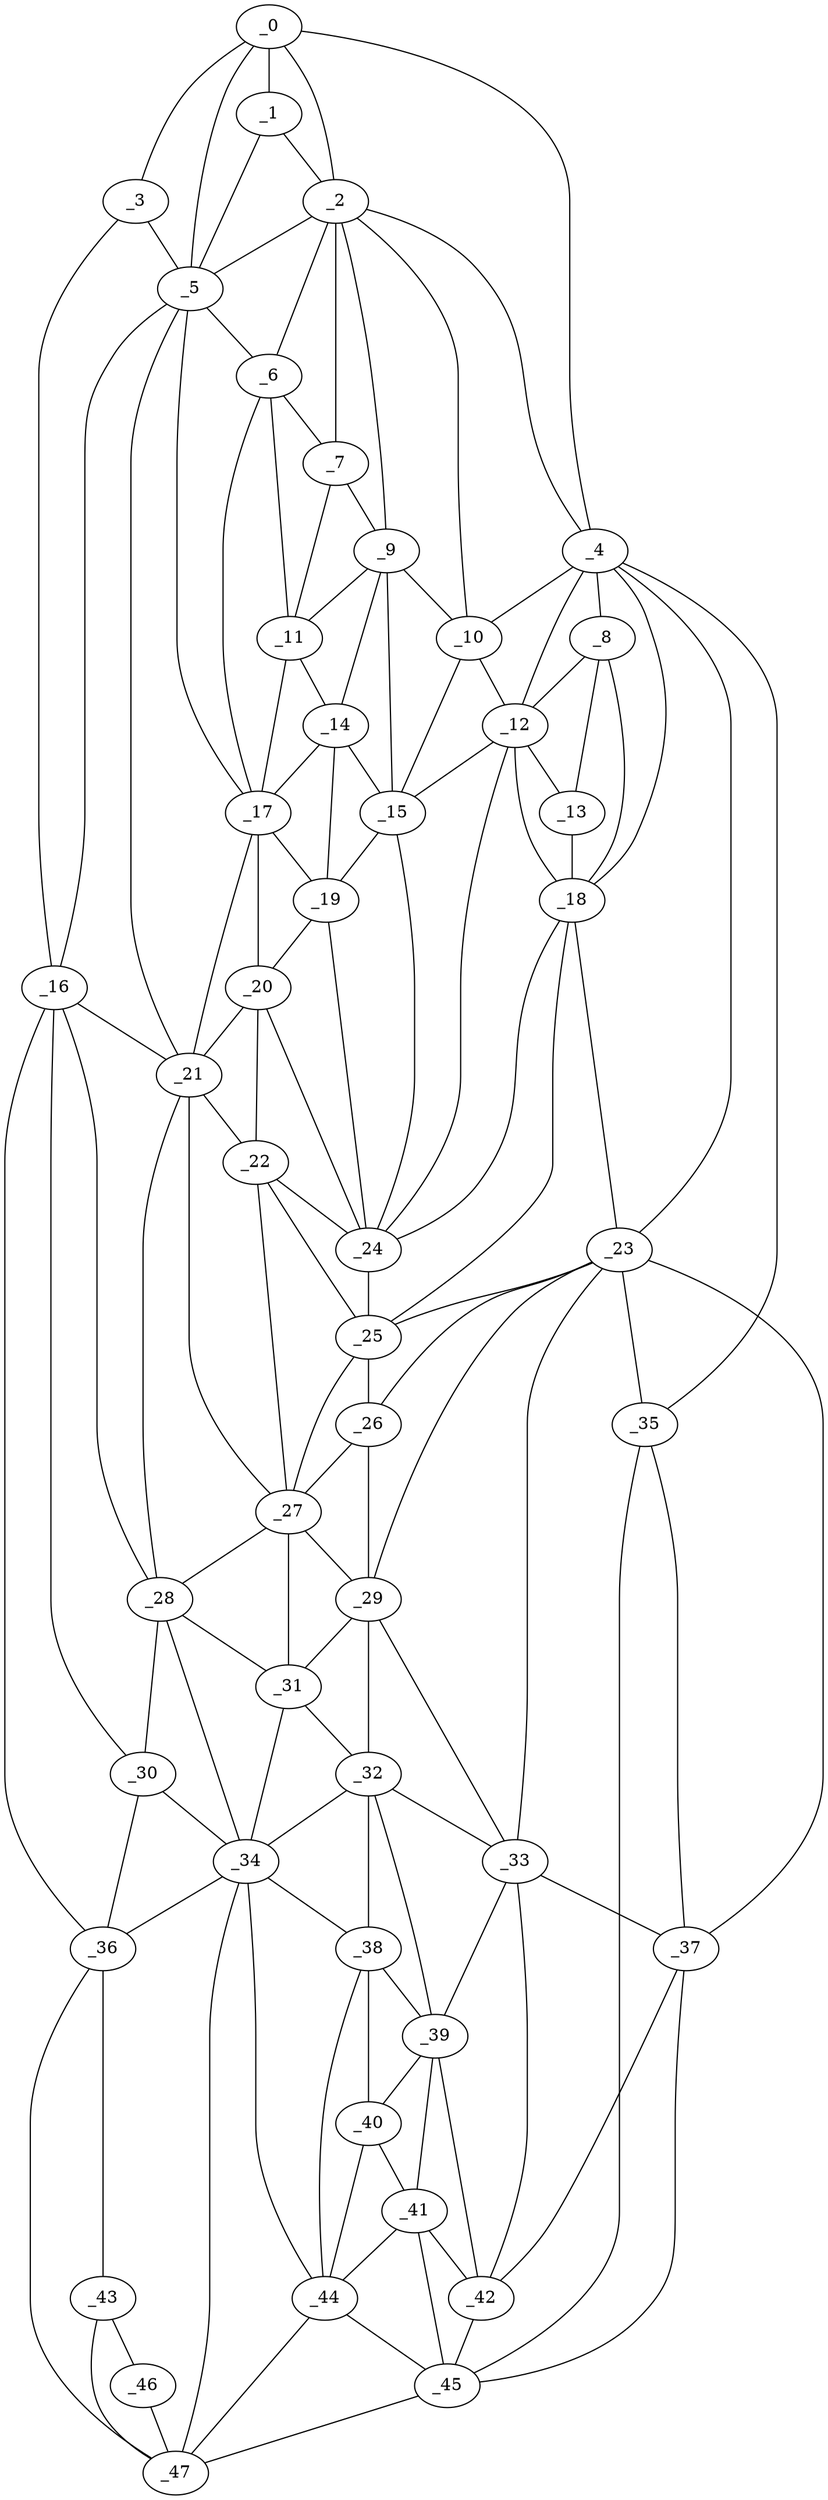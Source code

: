 graph "obj39__30.gxl" {
	_0	 [x=8,
		y=30];
	_1	 [x=9,
		y=36];
	_0 -- _1	 [valence=2];
	_2	 [x=10,
		y=64];
	_0 -- _2	 [valence=1];
	_3	 [x=11,
		y=13];
	_0 -- _3	 [valence=1];
	_4	 [x=12,
		y=102];
	_0 -- _4	 [valence=1];
	_5	 [x=18,
		y=44];
	_0 -- _5	 [valence=1];
	_1 -- _2	 [valence=1];
	_1 -- _5	 [valence=2];
	_2 -- _4	 [valence=2];
	_2 -- _5	 [valence=2];
	_6	 [x=20,
		y=54];
	_2 -- _6	 [valence=2];
	_7	 [x=21,
		y=60];
	_2 -- _7	 [valence=2];
	_9	 [x=23,
		y=69];
	_2 -- _9	 [valence=2];
	_10	 [x=23,
		y=73];
	_2 -- _10	 [valence=2];
	_3 -- _5	 [valence=1];
	_16	 [x=33,
		y=2];
	_3 -- _16	 [valence=1];
	_8	 [x=22,
		y=100];
	_4 -- _8	 [valence=2];
	_4 -- _10	 [valence=2];
	_12	 [x=28,
		y=80];
	_4 -- _12	 [valence=1];
	_18	 [x=36,
		y=101];
	_4 -- _18	 [valence=2];
	_23	 [x=52,
		y=106];
	_4 -- _23	 [valence=2];
	_35	 [x=92,
		y=125];
	_4 -- _35	 [valence=1];
	_5 -- _6	 [valence=1];
	_5 -- _16	 [valence=1];
	_17	 [x=33,
		y=58];
	_5 -- _17	 [valence=2];
	_21	 [x=46,
		y=50];
	_5 -- _21	 [valence=2];
	_6 -- _7	 [valence=2];
	_11	 [x=24,
		y=61];
	_6 -- _11	 [valence=2];
	_6 -- _17	 [valence=2];
	_7 -- _9	 [valence=1];
	_7 -- _11	 [valence=1];
	_8 -- _12	 [valence=2];
	_13	 [x=28,
		y=99];
	_8 -- _13	 [valence=2];
	_8 -- _18	 [valence=2];
	_9 -- _10	 [valence=2];
	_9 -- _11	 [valence=2];
	_14	 [x=30,
		y=64];
	_9 -- _14	 [valence=2];
	_15	 [x=30,
		y=74];
	_9 -- _15	 [valence=1];
	_10 -- _12	 [valence=1];
	_10 -- _15	 [valence=2];
	_11 -- _14	 [valence=1];
	_11 -- _17	 [valence=1];
	_12 -- _13	 [valence=1];
	_12 -- _15	 [valence=2];
	_12 -- _18	 [valence=2];
	_24	 [x=53,
		y=67];
	_12 -- _24	 [valence=2];
	_13 -- _18	 [valence=2];
	_14 -- _15	 [valence=2];
	_14 -- _17	 [valence=2];
	_19	 [x=39,
		y=65];
	_14 -- _19	 [valence=2];
	_15 -- _19	 [valence=1];
	_15 -- _24	 [valence=2];
	_16 -- _21	 [valence=2];
	_28	 [x=66,
		y=31];
	_16 -- _28	 [valence=1];
	_30	 [x=73,
		y=28];
	_16 -- _30	 [valence=2];
	_36	 [x=95,
		y=12];
	_16 -- _36	 [valence=1];
	_17 -- _19	 [valence=1];
	_20	 [x=42,
		y=60];
	_17 -- _20	 [valence=2];
	_17 -- _21	 [valence=1];
	_18 -- _23	 [valence=1];
	_18 -- _24	 [valence=2];
	_25	 [x=56,
		y=68];
	_18 -- _25	 [valence=2];
	_19 -- _20	 [valence=1];
	_19 -- _24	 [valence=2];
	_20 -- _21	 [valence=2];
	_22	 [x=52,
		y=62];
	_20 -- _22	 [valence=2];
	_20 -- _24	 [valence=2];
	_21 -- _22	 [valence=2];
	_27	 [x=63,
		y=64];
	_21 -- _27	 [valence=2];
	_21 -- _28	 [valence=2];
	_22 -- _24	 [valence=2];
	_22 -- _25	 [valence=2];
	_22 -- _27	 [valence=1];
	_23 -- _25	 [valence=1];
	_26	 [x=59,
		y=69];
	_23 -- _26	 [valence=1];
	_29	 [x=72,
		y=70];
	_23 -- _29	 [valence=2];
	_33	 [x=83,
		y=74];
	_23 -- _33	 [valence=2];
	_23 -- _35	 [valence=1];
	_37	 [x=99,
		y=117];
	_23 -- _37	 [valence=2];
	_24 -- _25	 [valence=1];
	_25 -- _26	 [valence=2];
	_25 -- _27	 [valence=2];
	_26 -- _27	 [valence=1];
	_26 -- _29	 [valence=2];
	_27 -- _28	 [valence=1];
	_27 -- _29	 [valence=2];
	_31	 [x=73,
		y=66];
	_27 -- _31	 [valence=2];
	_28 -- _30	 [valence=2];
	_28 -- _31	 [valence=2];
	_34	 [x=86,
		y=35];
	_28 -- _34	 [valence=2];
	_29 -- _31	 [valence=2];
	_32	 [x=83,
		y=67];
	_29 -- _32	 [valence=2];
	_29 -- _33	 [valence=2];
	_30 -- _34	 [valence=2];
	_30 -- _36	 [valence=2];
	_31 -- _32	 [valence=2];
	_31 -- _34	 [valence=1];
	_32 -- _33	 [valence=2];
	_32 -- _34	 [valence=2];
	_38	 [x=100,
		y=51];
	_32 -- _38	 [valence=2];
	_39	 [x=100,
		y=78];
	_32 -- _39	 [valence=2];
	_33 -- _37	 [valence=2];
	_33 -- _39	 [valence=1];
	_42	 [x=106,
		y=91];
	_33 -- _42	 [valence=1];
	_34 -- _36	 [valence=2];
	_34 -- _38	 [valence=2];
	_44	 [x=118,
		y=42];
	_34 -- _44	 [valence=2];
	_47	 [x=122,
		y=32];
	_34 -- _47	 [valence=1];
	_35 -- _37	 [valence=2];
	_45	 [x=121,
		y=110];
	_35 -- _45	 [valence=1];
	_43	 [x=118,
		y=16];
	_36 -- _43	 [valence=1];
	_36 -- _47	 [valence=2];
	_37 -- _42	 [valence=2];
	_37 -- _45	 [valence=1];
	_38 -- _39	 [valence=2];
	_40	 [x=106,
		y=52];
	_38 -- _40	 [valence=2];
	_38 -- _44	 [valence=1];
	_39 -- _40	 [valence=2];
	_41	 [x=106,
		y=78];
	_39 -- _41	 [valence=1];
	_39 -- _42	 [valence=2];
	_40 -- _41	 [valence=2];
	_40 -- _44	 [valence=2];
	_41 -- _42	 [valence=2];
	_41 -- _44	 [valence=2];
	_41 -- _45	 [valence=2];
	_42 -- _45	 [valence=2];
	_46	 [x=122,
		y=21];
	_43 -- _46	 [valence=1];
	_43 -- _47	 [valence=2];
	_44 -- _45	 [valence=2];
	_44 -- _47	 [valence=1];
	_45 -- _47	 [valence=1];
	_46 -- _47	 [valence=1];
}
